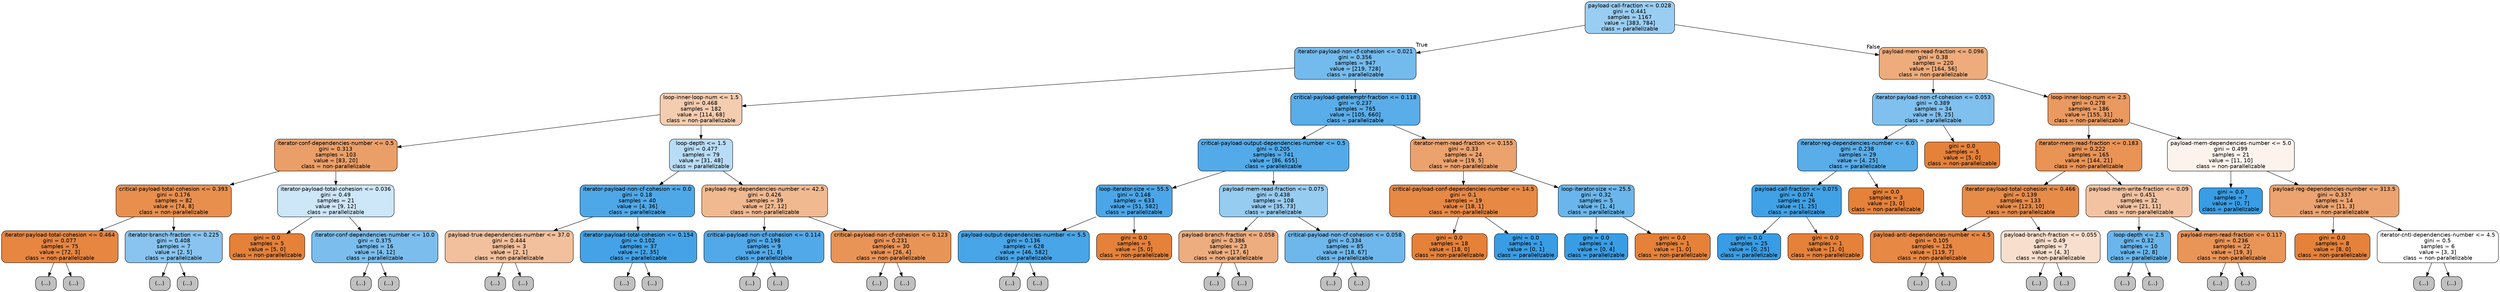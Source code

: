 digraph Tree {
node [shape=box, style="filled, rounded", color="black", fontname=helvetica] ;
edge [fontname=helvetica] ;
0 [label="payload-call-fraction <= 0.028\ngini = 0.441\nsamples = 1167\nvalue = [383, 784]\nclass = parallelizable", fillcolor="#399de582"] ;
1 [label="iterator-payload-non-cf-cohesion <= 0.021\ngini = 0.356\nsamples = 947\nvalue = [219, 728]\nclass = parallelizable", fillcolor="#399de5b2"] ;
0 -> 1 [labeldistance=2.5, labelangle=45, headlabel="True"] ;
2 [label="loop-inner-loop-num <= 1.5\ngini = 0.468\nsamples = 182\nvalue = [114, 68]\nclass = non-parallelizable", fillcolor="#e5813967"] ;
1 -> 2 ;
3 [label="iterator-conf-dependencies-number <= 0.5\ngini = 0.313\nsamples = 103\nvalue = [83, 20]\nclass = non-parallelizable", fillcolor="#e58139c2"] ;
2 -> 3 ;
4 [label="critical-payload-total-cohesion <= 0.393\ngini = 0.176\nsamples = 82\nvalue = [74, 8]\nclass = non-parallelizable", fillcolor="#e58139e3"] ;
3 -> 4 ;
5 [label="iterator-payload-total-cohesion <= 0.464\ngini = 0.077\nsamples = 75\nvalue = [72, 3]\nclass = non-parallelizable", fillcolor="#e58139f4"] ;
4 -> 5 ;
6 [label="(...)", fillcolor="#C0C0C0"] ;
5 -> 6 ;
9 [label="(...)", fillcolor="#C0C0C0"] ;
5 -> 9 ;
10 [label="iterator-branch-fraction <= 0.225\ngini = 0.408\nsamples = 7\nvalue = [2, 5]\nclass = parallelizable", fillcolor="#399de599"] ;
4 -> 10 ;
11 [label="(...)", fillcolor="#C0C0C0"] ;
10 -> 11 ;
12 [label="(...)", fillcolor="#C0C0C0"] ;
10 -> 12 ;
15 [label="iterator-payload-total-cohesion <= 0.036\ngini = 0.49\nsamples = 21\nvalue = [9, 12]\nclass = parallelizable", fillcolor="#399de540"] ;
3 -> 15 ;
16 [label="gini = 0.0\nsamples = 5\nvalue = [5, 0]\nclass = non-parallelizable", fillcolor="#e58139ff"] ;
15 -> 16 ;
17 [label="iterator-conf-dependencies-number <= 10.0\ngini = 0.375\nsamples = 16\nvalue = [4, 12]\nclass = parallelizable", fillcolor="#399de5aa"] ;
15 -> 17 ;
18 [label="(...)", fillcolor="#C0C0C0"] ;
17 -> 18 ;
23 [label="(...)", fillcolor="#C0C0C0"] ;
17 -> 23 ;
26 [label="loop-depth <= 1.5\ngini = 0.477\nsamples = 79\nvalue = [31, 48]\nclass = parallelizable", fillcolor="#399de55a"] ;
2 -> 26 ;
27 [label="iterator-payload-non-cf-cohesion <= 0.0\ngini = 0.18\nsamples = 40\nvalue = [4, 36]\nclass = parallelizable", fillcolor="#399de5e3"] ;
26 -> 27 ;
28 [label="payload-true-dependencies-number <= 37.0\ngini = 0.444\nsamples = 3\nvalue = [2, 1]\nclass = non-parallelizable", fillcolor="#e581397f"] ;
27 -> 28 ;
29 [label="(...)", fillcolor="#C0C0C0"] ;
28 -> 29 ;
30 [label="(...)", fillcolor="#C0C0C0"] ;
28 -> 30 ;
31 [label="iterator-payload-total-cohesion <= 0.154\ngini = 0.102\nsamples = 37\nvalue = [2, 35]\nclass = parallelizable", fillcolor="#399de5f0"] ;
27 -> 31 ;
32 [label="(...)", fillcolor="#C0C0C0"] ;
31 -> 32 ;
37 [label="(...)", fillcolor="#C0C0C0"] ;
31 -> 37 ;
38 [label="payload-reg-dependencies-number <= 42.5\ngini = 0.426\nsamples = 39\nvalue = [27, 12]\nclass = non-parallelizable", fillcolor="#e581398e"] ;
26 -> 38 ;
39 [label="critical-payload-non-cf-cohesion <= 0.114\ngini = 0.198\nsamples = 9\nvalue = [1, 8]\nclass = parallelizable", fillcolor="#399de5df"] ;
38 -> 39 ;
40 [label="(...)", fillcolor="#C0C0C0"] ;
39 -> 40 ;
41 [label="(...)", fillcolor="#C0C0C0"] ;
39 -> 41 ;
42 [label="critical-payload-non-cf-cohesion <= 0.123\ngini = 0.231\nsamples = 30\nvalue = [26, 4]\nclass = non-parallelizable", fillcolor="#e58139d8"] ;
38 -> 42 ;
43 [label="(...)", fillcolor="#C0C0C0"] ;
42 -> 43 ;
50 [label="(...)", fillcolor="#C0C0C0"] ;
42 -> 50 ;
51 [label="critical-payload-getelemptr-fraction <= 0.118\ngini = 0.237\nsamples = 765\nvalue = [105, 660]\nclass = parallelizable", fillcolor="#399de5d6"] ;
1 -> 51 ;
52 [label="critical-payload-output-dependencies-number <= 0.5\ngini = 0.205\nsamples = 741\nvalue = [86, 655]\nclass = parallelizable", fillcolor="#399de5de"] ;
51 -> 52 ;
53 [label="loop-iterator-size <= 55.5\ngini = 0.148\nsamples = 633\nvalue = [51, 582]\nclass = parallelizable", fillcolor="#399de5e9"] ;
52 -> 53 ;
54 [label="payload-output-dependencies-number <= 5.5\ngini = 0.136\nsamples = 628\nvalue = [46, 582]\nclass = parallelizable", fillcolor="#399de5eb"] ;
53 -> 54 ;
55 [label="(...)", fillcolor="#C0C0C0"] ;
54 -> 55 ;
116 [label="(...)", fillcolor="#C0C0C0"] ;
54 -> 116 ;
135 [label="gini = 0.0\nsamples = 5\nvalue = [5, 0]\nclass = non-parallelizable", fillcolor="#e58139ff"] ;
53 -> 135 ;
136 [label="payload-mem-read-fraction <= 0.075\ngini = 0.438\nsamples = 108\nvalue = [35, 73]\nclass = parallelizable", fillcolor="#399de585"] ;
52 -> 136 ;
137 [label="payload-branch-fraction <= 0.058\ngini = 0.386\nsamples = 23\nvalue = [17, 6]\nclass = non-parallelizable", fillcolor="#e58139a5"] ;
136 -> 137 ;
138 [label="(...)", fillcolor="#C0C0C0"] ;
137 -> 138 ;
139 [label="(...)", fillcolor="#C0C0C0"] ;
137 -> 139 ;
142 [label="critical-payload-non-cf-cohesion <= 0.058\ngini = 0.334\nsamples = 85\nvalue = [18, 67]\nclass = parallelizable", fillcolor="#399de5ba"] ;
136 -> 142 ;
143 [label="(...)", fillcolor="#C0C0C0"] ;
142 -> 143 ;
144 [label="(...)", fillcolor="#C0C0C0"] ;
142 -> 144 ;
175 [label="iterator-mem-read-fraction <= 0.155\ngini = 0.33\nsamples = 24\nvalue = [19, 5]\nclass = non-parallelizable", fillcolor="#e58139bc"] ;
51 -> 175 ;
176 [label="critical-payload-conf-dependencies-number <= 14.5\ngini = 0.1\nsamples = 19\nvalue = [18, 1]\nclass = non-parallelizable", fillcolor="#e58139f1"] ;
175 -> 176 ;
177 [label="gini = 0.0\nsamples = 18\nvalue = [18, 0]\nclass = non-parallelizable", fillcolor="#e58139ff"] ;
176 -> 177 ;
178 [label="gini = 0.0\nsamples = 1\nvalue = [0, 1]\nclass = parallelizable", fillcolor="#399de5ff"] ;
176 -> 178 ;
179 [label="loop-iterator-size <= 25.5\ngini = 0.32\nsamples = 5\nvalue = [1, 4]\nclass = parallelizable", fillcolor="#399de5bf"] ;
175 -> 179 ;
180 [label="gini = 0.0\nsamples = 4\nvalue = [0, 4]\nclass = parallelizable", fillcolor="#399de5ff"] ;
179 -> 180 ;
181 [label="gini = 0.0\nsamples = 1\nvalue = [1, 0]\nclass = non-parallelizable", fillcolor="#e58139ff"] ;
179 -> 181 ;
182 [label="payload-mem-read-fraction <= 0.096\ngini = 0.38\nsamples = 220\nvalue = [164, 56]\nclass = non-parallelizable", fillcolor="#e58139a8"] ;
0 -> 182 [labeldistance=2.5, labelangle=-45, headlabel="False"] ;
183 [label="iterator-payload-non-cf-cohesion <= 0.053\ngini = 0.389\nsamples = 34\nvalue = [9, 25]\nclass = parallelizable", fillcolor="#399de5a3"] ;
182 -> 183 ;
184 [label="iterator-reg-dependencies-number <= 6.0\ngini = 0.238\nsamples = 29\nvalue = [4, 25]\nclass = parallelizable", fillcolor="#399de5d6"] ;
183 -> 184 ;
185 [label="payload-call-fraction <= 0.075\ngini = 0.074\nsamples = 26\nvalue = [1, 25]\nclass = parallelizable", fillcolor="#399de5f5"] ;
184 -> 185 ;
186 [label="gini = 0.0\nsamples = 25\nvalue = [0, 25]\nclass = parallelizable", fillcolor="#399de5ff"] ;
185 -> 186 ;
187 [label="gini = 0.0\nsamples = 1\nvalue = [1, 0]\nclass = non-parallelizable", fillcolor="#e58139ff"] ;
185 -> 187 ;
188 [label="gini = 0.0\nsamples = 3\nvalue = [3, 0]\nclass = non-parallelizable", fillcolor="#e58139ff"] ;
184 -> 188 ;
189 [label="gini = 0.0\nsamples = 5\nvalue = [5, 0]\nclass = non-parallelizable", fillcolor="#e58139ff"] ;
183 -> 189 ;
190 [label="loop-inner-loop-num <= 2.5\ngini = 0.278\nsamples = 186\nvalue = [155, 31]\nclass = non-parallelizable", fillcolor="#e58139cc"] ;
182 -> 190 ;
191 [label="iterator-mem-read-fraction <= 0.183\ngini = 0.222\nsamples = 165\nvalue = [144, 21]\nclass = non-parallelizable", fillcolor="#e58139da"] ;
190 -> 191 ;
192 [label="iterator-payload-total-cohesion <= 0.466\ngini = 0.139\nsamples = 133\nvalue = [123, 10]\nclass = non-parallelizable", fillcolor="#e58139ea"] ;
191 -> 192 ;
193 [label="payload-anti-dependencies-number <= 4.5\ngini = 0.105\nsamples = 126\nvalue = [119, 7]\nclass = non-parallelizable", fillcolor="#e58139f0"] ;
192 -> 193 ;
194 [label="(...)", fillcolor="#C0C0C0"] ;
193 -> 194 ;
211 [label="(...)", fillcolor="#C0C0C0"] ;
193 -> 211 ;
212 [label="payload-branch-fraction <= 0.055\ngini = 0.49\nsamples = 7\nvalue = [4, 3]\nclass = non-parallelizable", fillcolor="#e5813940"] ;
192 -> 212 ;
213 [label="(...)", fillcolor="#C0C0C0"] ;
212 -> 213 ;
214 [label="(...)", fillcolor="#C0C0C0"] ;
212 -> 214 ;
217 [label="payload-mem-write-fraction <= 0.09\ngini = 0.451\nsamples = 32\nvalue = [21, 11]\nclass = non-parallelizable", fillcolor="#e5813979"] ;
191 -> 217 ;
218 [label="loop-depth <= 2.5\ngini = 0.32\nsamples = 10\nvalue = [2, 8]\nclass = parallelizable", fillcolor="#399de5bf"] ;
217 -> 218 ;
219 [label="(...)", fillcolor="#C0C0C0"] ;
218 -> 219 ;
222 [label="(...)", fillcolor="#C0C0C0"] ;
218 -> 222 ;
223 [label="payload-mem-read-fraction <= 0.117\ngini = 0.236\nsamples = 22\nvalue = [19, 3]\nclass = non-parallelizable", fillcolor="#e58139d7"] ;
217 -> 223 ;
224 [label="(...)", fillcolor="#C0C0C0"] ;
223 -> 224 ;
225 [label="(...)", fillcolor="#C0C0C0"] ;
223 -> 225 ;
228 [label="payload-mem-dependencies-number <= 5.0\ngini = 0.499\nsamples = 21\nvalue = [11, 10]\nclass = non-parallelizable", fillcolor="#e5813917"] ;
190 -> 228 ;
229 [label="gini = 0.0\nsamples = 7\nvalue = [0, 7]\nclass = parallelizable", fillcolor="#399de5ff"] ;
228 -> 229 ;
230 [label="payload-reg-dependencies-number <= 313.5\ngini = 0.337\nsamples = 14\nvalue = [11, 3]\nclass = non-parallelizable", fillcolor="#e58139b9"] ;
228 -> 230 ;
231 [label="gini = 0.0\nsamples = 8\nvalue = [8, 0]\nclass = non-parallelizable", fillcolor="#e58139ff"] ;
230 -> 231 ;
232 [label="iterator-cntl-dependencies-number <= 4.5\ngini = 0.5\nsamples = 6\nvalue = [3, 3]\nclass = non-parallelizable", fillcolor="#e5813900"] ;
230 -> 232 ;
233 [label="(...)", fillcolor="#C0C0C0"] ;
232 -> 233 ;
234 [label="(...)", fillcolor="#C0C0C0"] ;
232 -> 234 ;
}